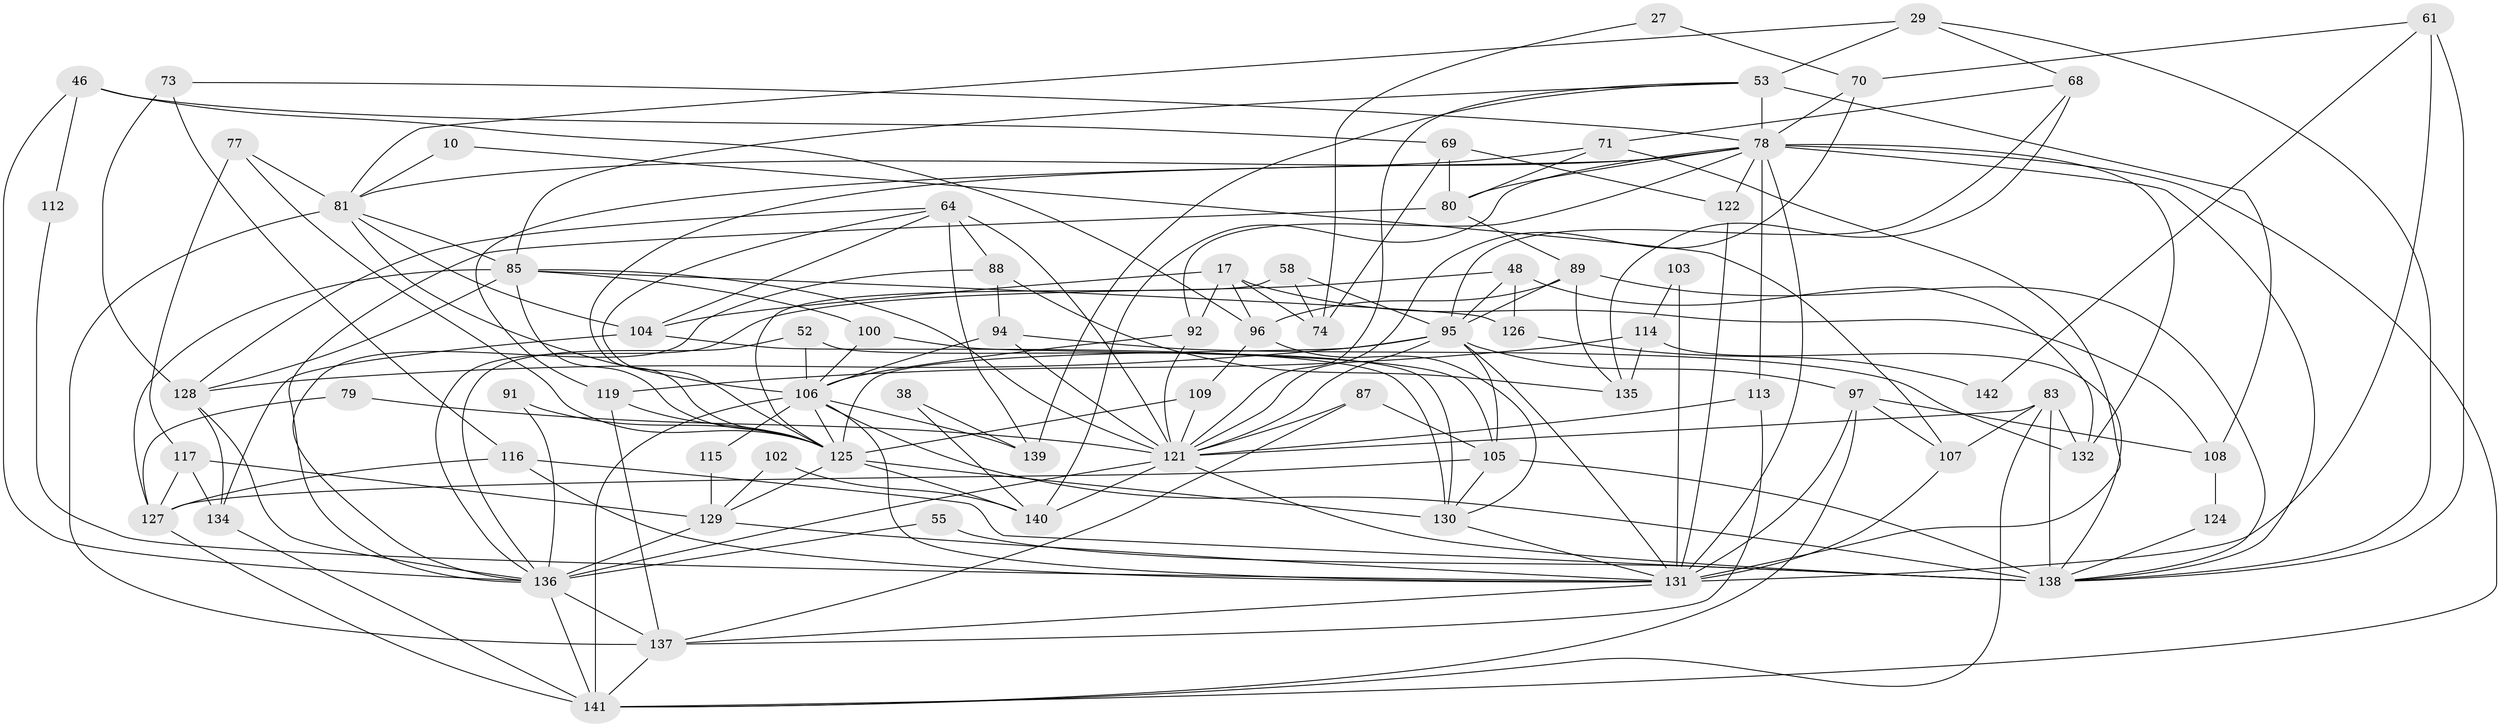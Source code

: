 // original degree distribution, {4: 0.33098591549295775, 8: 0.014084507042253521, 5: 0.1619718309859155, 2: 0.1619718309859155, 3: 0.20422535211267606, 6: 0.07042253521126761, 7: 0.056338028169014086}
// Generated by graph-tools (version 1.1) at 2025/50/03/09/25 04:50:05]
// undirected, 71 vertices, 178 edges
graph export_dot {
graph [start="1"]
  node [color=gray90,style=filled];
  10;
  17;
  27;
  29;
  38;
  46;
  48 [super="+7"];
  52 [super="+41"];
  53 [super="+36"];
  55;
  58 [super="+35"];
  61;
  64;
  68;
  69;
  70;
  71;
  73;
  74;
  77;
  78 [super="+40+44+56"];
  79;
  80;
  81 [super="+54"];
  83 [super="+63"];
  85 [super="+12+30"];
  87;
  88 [super="+45"];
  89;
  91;
  92;
  94;
  95 [super="+19+2"];
  96 [super="+60"];
  97 [super="+59"];
  100 [super="+82"];
  102;
  103;
  104 [super="+25"];
  105 [super="+4+86"];
  106 [super="+84+31"];
  107 [super="+14"];
  108 [super="+37"];
  109 [super="+24"];
  112;
  113;
  114;
  115;
  116;
  117 [super="+111"];
  119 [super="+49+67"];
  121 [super="+16+18+93+110"];
  122;
  124;
  125 [super="+5+34+120"];
  126;
  127 [super="+65"];
  128 [super="+118"];
  129;
  130 [super="+21"];
  131 [super="+43+75+62"];
  132 [super="+101"];
  134 [super="+57"];
  135;
  136 [super="+90+51"];
  137 [super="+1+76"];
  138 [super="+28+9+133"];
  139;
  140 [super="+15"];
  141 [super="+23+98"];
  142;
  10 -- 81;
  10 -- 107;
  17 -- 96;
  17 -- 92;
  17 -- 74;
  17 -- 104;
  17 -- 108;
  27 -- 70;
  27 -- 74;
  29 -- 53;
  29 -- 68;
  29 -- 81;
  29 -- 138;
  38 -- 139;
  38 -- 140;
  46 -- 69;
  46 -- 96;
  46 -- 112;
  46 -- 136;
  48 -- 126 [weight=2];
  48 -- 132;
  48 -- 95;
  48 -- 136;
  52 -- 106;
  52 -- 130;
  52 -- 136;
  53 -- 85;
  53 -- 108 [weight=3];
  53 -- 121 [weight=2];
  53 -- 139;
  53 -- 78 [weight=2];
  55 -- 138;
  55 -- 136;
  58 -- 74;
  58 -- 125;
  58 -- 95 [weight=2];
  61 -- 70;
  61 -- 138 [weight=2];
  61 -- 142;
  61 -- 131;
  64 -- 139;
  64 -- 88 [weight=2];
  64 -- 104;
  64 -- 128;
  64 -- 125;
  64 -- 121;
  68 -- 71;
  68 -- 95;
  68 -- 135;
  69 -- 80;
  69 -- 74;
  69 -- 122;
  70 -- 121;
  70 -- 78;
  71 -- 80;
  71 -- 131;
  71 -- 125;
  73 -- 128;
  73 -- 116;
  73 -- 78;
  77 -- 81;
  77 -- 117;
  77 -- 125;
  78 -- 122;
  78 -- 80;
  78 -- 113;
  78 -- 140;
  78 -- 131 [weight=2];
  78 -- 132;
  78 -- 138;
  78 -- 81;
  78 -- 92;
  78 -- 141;
  78 -- 119;
  79 -- 121;
  79 -- 127;
  80 -- 89;
  80 -- 136;
  81 -- 137 [weight=2];
  81 -- 85;
  81 -- 104;
  81 -- 106;
  83 -- 121 [weight=2];
  83 -- 132;
  83 -- 107;
  83 -- 138;
  83 -- 141;
  85 -- 128;
  85 -- 127;
  85 -- 126;
  85 -- 121;
  85 -- 100;
  85 -- 125;
  87 -- 137;
  87 -- 105;
  87 -- 121;
  88 -- 135;
  88 -- 94;
  88 -- 136;
  89 -- 135;
  89 -- 96;
  89 -- 95;
  89 -- 138;
  91 -- 125;
  91 -- 136;
  92 -- 121;
  92 -- 106;
  94 -- 106 [weight=2];
  94 -- 132 [weight=2];
  94 -- 121;
  95 -- 128;
  95 -- 131 [weight=2];
  95 -- 121;
  95 -- 105 [weight=2];
  95 -- 125;
  95 -- 97;
  96 -- 130;
  96 -- 109;
  97 -- 107 [weight=2];
  97 -- 108;
  97 -- 141 [weight=2];
  97 -- 131;
  100 -- 106 [weight=2];
  100 -- 105;
  102 -- 129;
  102 -- 140;
  103 -- 114;
  103 -- 131 [weight=2];
  104 -- 130;
  104 -- 134;
  105 -- 138;
  105 -- 130;
  105 -- 127;
  106 -- 141 [weight=3];
  106 -- 131;
  106 -- 139;
  106 -- 115;
  106 -- 138 [weight=2];
  106 -- 125 [weight=2];
  107 -- 131;
  108 -- 124;
  109 -- 125;
  109 -- 121;
  112 -- 131;
  113 -- 121;
  113 -- 137;
  114 -- 135;
  114 -- 138;
  114 -- 119;
  115 -- 129;
  116 -- 131;
  116 -- 138 [weight=2];
  116 -- 127;
  117 -- 129 [weight=2];
  117 -- 134;
  117 -- 127;
  119 -- 125;
  119 -- 137 [weight=2];
  121 -- 136 [weight=4];
  121 -- 140;
  121 -- 138;
  122 -- 131 [weight=2];
  124 -- 138;
  125 -- 140;
  125 -- 129;
  125 -- 130 [weight=2];
  126 -- 142;
  127 -- 141;
  128 -- 134;
  128 -- 136 [weight=3];
  129 -- 136;
  129 -- 131;
  130 -- 131;
  131 -- 137 [weight=2];
  134 -- 141 [weight=2];
  136 -- 141;
  136 -- 137;
  137 -- 141;
}
